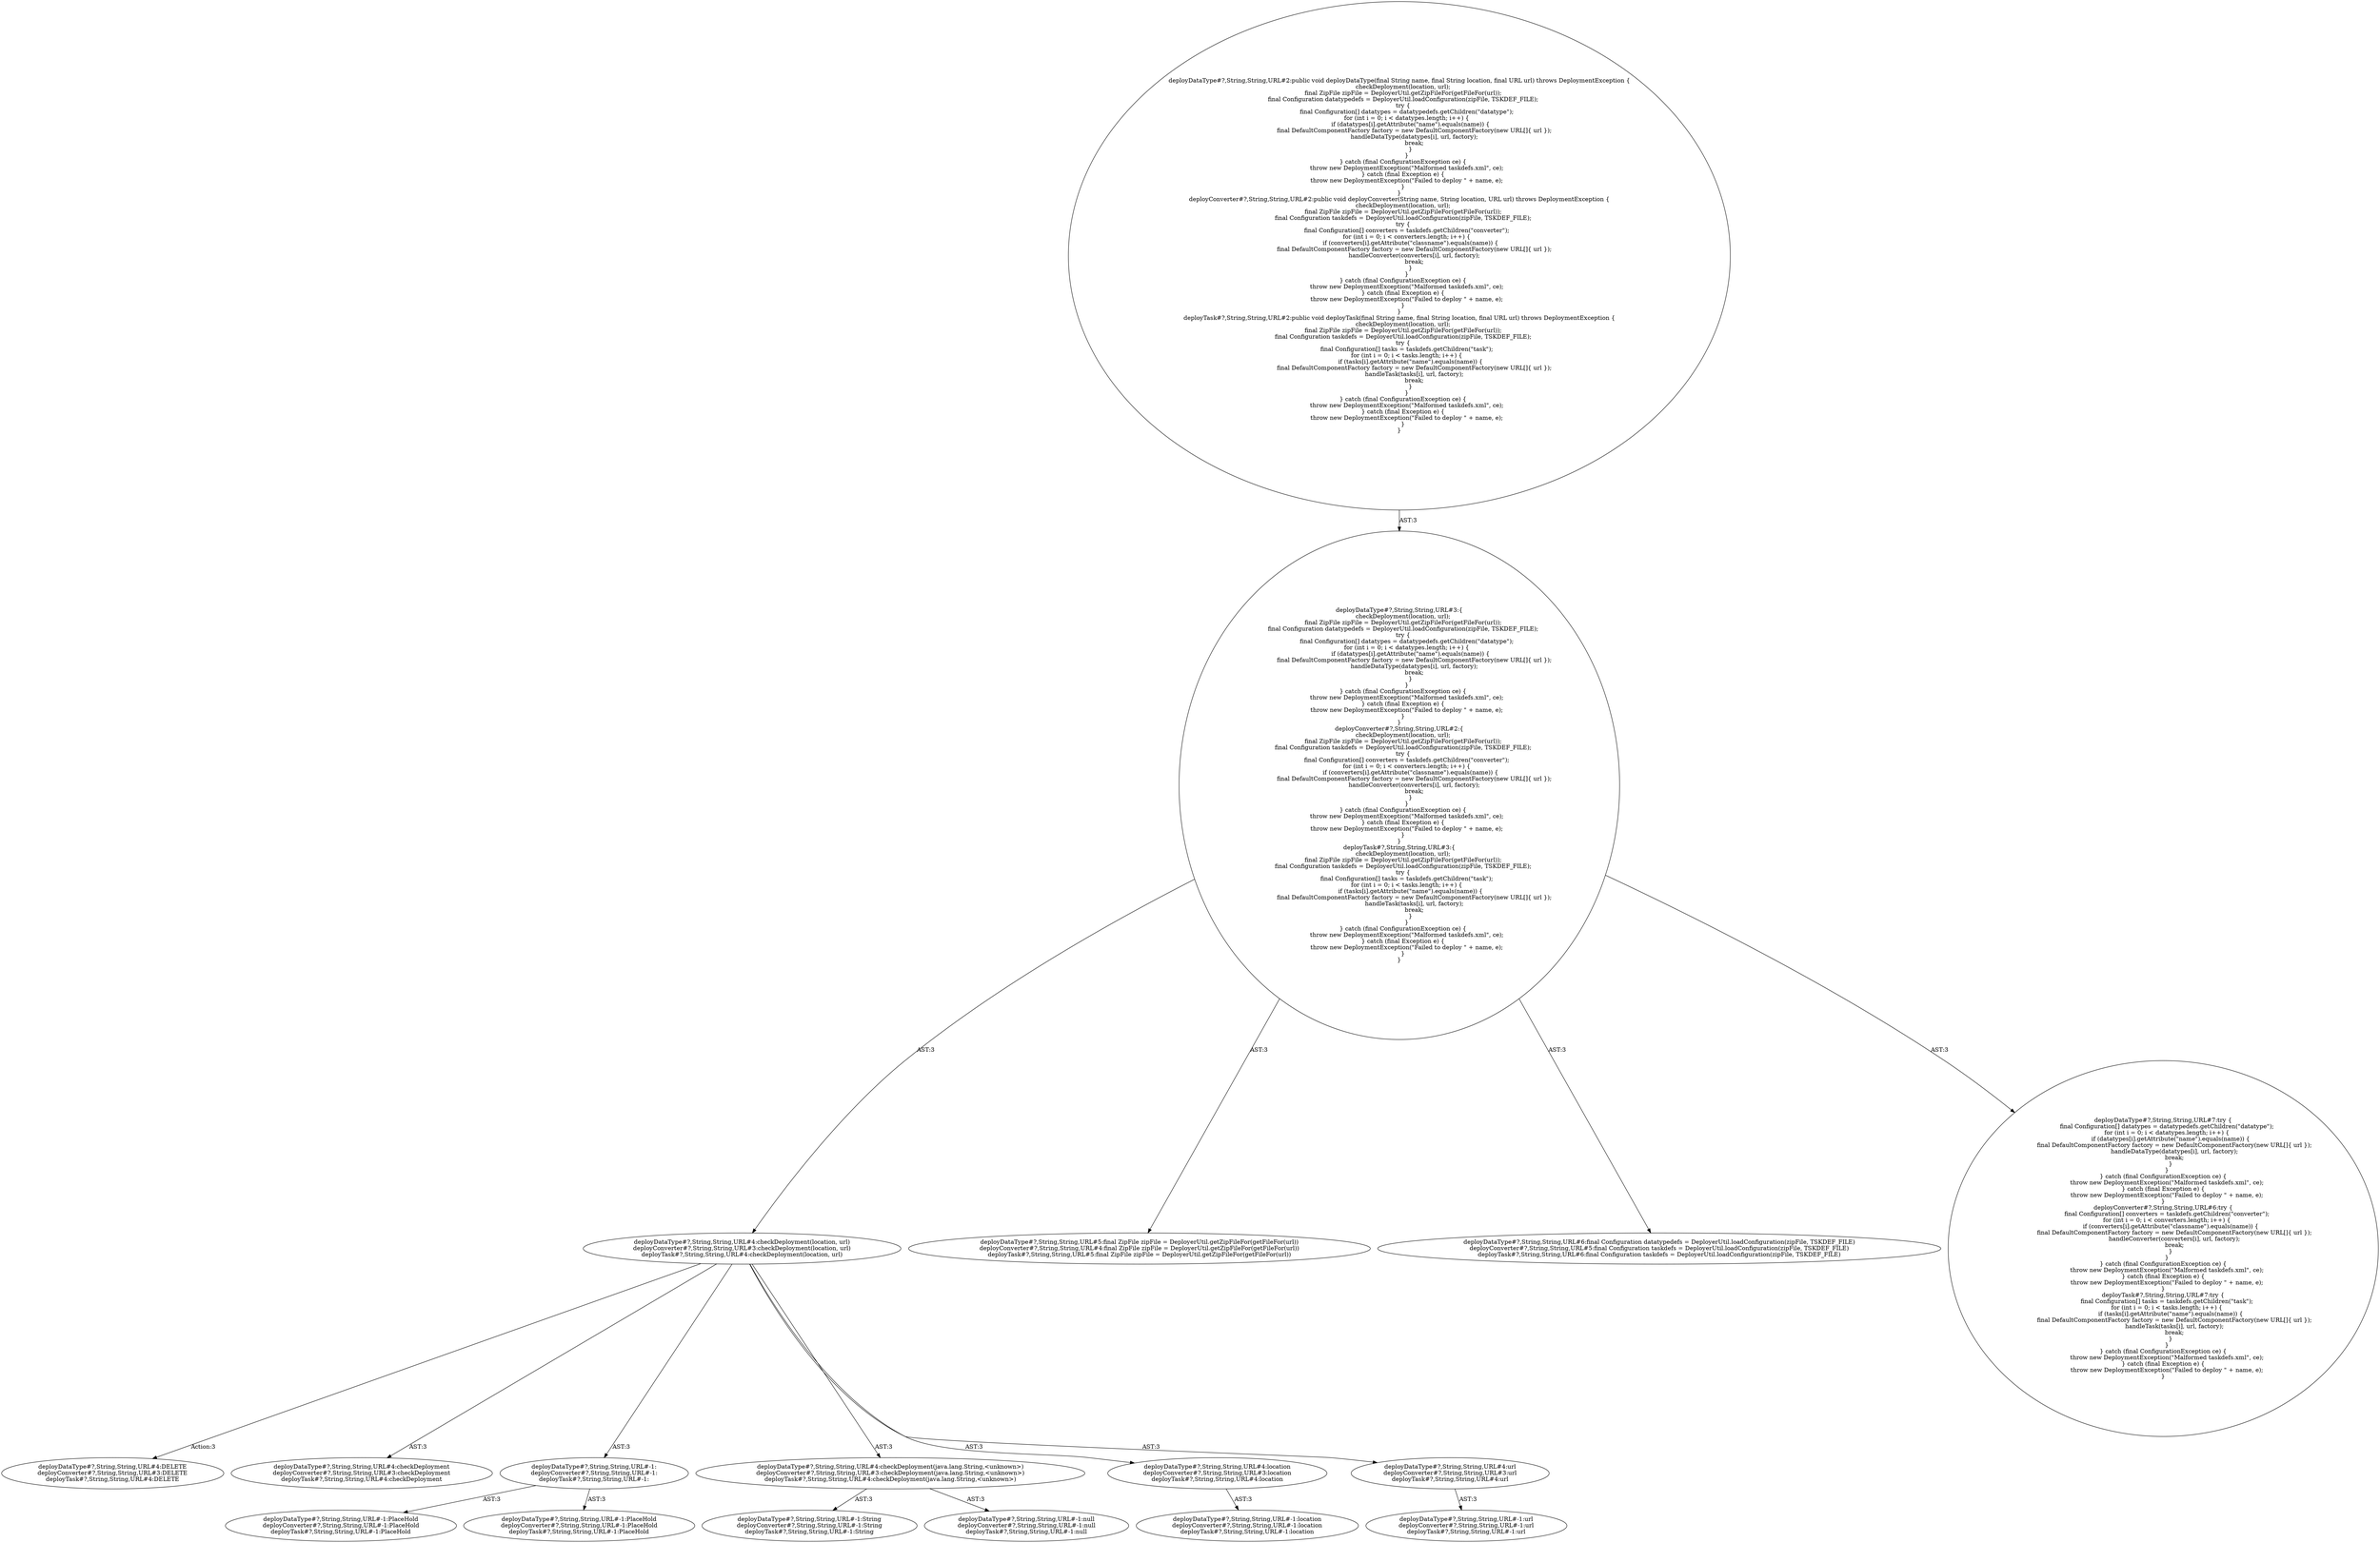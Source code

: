 digraph "Pattern" {
0 [label="deployDataType#?,String,String,URL#4:DELETE
deployConverter#?,String,String,URL#3:DELETE
deployTask#?,String,String,URL#4:DELETE" shape=ellipse]
1 [label="deployDataType#?,String,String,URL#4:checkDeployment(location, url)
deployConverter#?,String,String,URL#3:checkDeployment(location, url)
deployTask#?,String,String,URL#4:checkDeployment(location, url)" shape=ellipse]
2 [label="deployDataType#?,String,String,URL#3:\{
    checkDeployment(location, url);
    final ZipFile zipFile = DeployerUtil.getZipFileFor(getFileFor(url));
    final Configuration datatypedefs = DeployerUtil.loadConfiguration(zipFile, TSKDEF_FILE);
    try \{
        final Configuration[] datatypes = datatypedefs.getChildren(\"datatype\");
        for (int i = 0; i < datatypes.length; i++) \{
            if (datatypes[i].getAttribute(\"name\").equals(name)) \{
                final DefaultComponentFactory factory = new DefaultComponentFactory(new URL[]\{ url \});
                handleDataType(datatypes[i], url, factory);
                break;
            \}
        \}
    \} catch (final ConfigurationException ce) \{
        throw new DeploymentException(\"Malformed taskdefs.xml\", ce);
    \} catch (final Exception e) \{
        throw new DeploymentException(\"Failed to deploy \" + name, e);
    \}
\}
deployConverter#?,String,String,URL#2:\{
    checkDeployment(location, url);
    final ZipFile zipFile = DeployerUtil.getZipFileFor(getFileFor(url));
    final Configuration taskdefs = DeployerUtil.loadConfiguration(zipFile, TSKDEF_FILE);
    try \{
        final Configuration[] converters = taskdefs.getChildren(\"converter\");
        for (int i = 0; i < converters.length; i++) \{
            if (converters[i].getAttribute(\"classname\").equals(name)) \{
                final DefaultComponentFactory factory = new DefaultComponentFactory(new URL[]\{ url \});
                handleConverter(converters[i], url, factory);
                break;
            \}
        \}
    \} catch (final ConfigurationException ce) \{
        throw new DeploymentException(\"Malformed taskdefs.xml\", ce);
    \} catch (final Exception e) \{
        throw new DeploymentException(\"Failed to deploy \" + name, e);
    \}
\}
deployTask#?,String,String,URL#3:\{
    checkDeployment(location, url);
    final ZipFile zipFile = DeployerUtil.getZipFileFor(getFileFor(url));
    final Configuration taskdefs = DeployerUtil.loadConfiguration(zipFile, TSKDEF_FILE);
    try \{
        final Configuration[] tasks = taskdefs.getChildren(\"task\");
        for (int i = 0; i < tasks.length; i++) \{
            if (tasks[i].getAttribute(\"name\").equals(name)) \{
                final DefaultComponentFactory factory = new DefaultComponentFactory(new URL[]\{ url \});
                handleTask(tasks[i], url, factory);
                break;
            \}
        \}
    \} catch (final ConfigurationException ce) \{
        throw new DeploymentException(\"Malformed taskdefs.xml\", ce);
    \} catch (final Exception e) \{
        throw new DeploymentException(\"Failed to deploy \" + name, e);
    \}
\}" shape=ellipse]
3 [label="deployDataType#?,String,String,URL#2:public void deployDataType(final String name, final String location, final URL url) throws DeploymentException \{
    checkDeployment(location, url);
    final ZipFile zipFile = DeployerUtil.getZipFileFor(getFileFor(url));
    final Configuration datatypedefs = DeployerUtil.loadConfiguration(zipFile, TSKDEF_FILE);
    try \{
        final Configuration[] datatypes = datatypedefs.getChildren(\"datatype\");
        for (int i = 0; i < datatypes.length; i++) \{
            if (datatypes[i].getAttribute(\"name\").equals(name)) \{
                final DefaultComponentFactory factory = new DefaultComponentFactory(new URL[]\{ url \});
                handleDataType(datatypes[i], url, factory);
                break;
            \}
        \}
    \} catch (final ConfigurationException ce) \{
        throw new DeploymentException(\"Malformed taskdefs.xml\", ce);
    \} catch (final Exception e) \{
        throw new DeploymentException(\"Failed to deploy \" + name, e);
    \}
\}
deployConverter#?,String,String,URL#2:public void deployConverter(String name, String location, URL url) throws DeploymentException \{
    checkDeployment(location, url);
    final ZipFile zipFile = DeployerUtil.getZipFileFor(getFileFor(url));
    final Configuration taskdefs = DeployerUtil.loadConfiguration(zipFile, TSKDEF_FILE);
    try \{
        final Configuration[] converters = taskdefs.getChildren(\"converter\");
        for (int i = 0; i < converters.length; i++) \{
            if (converters[i].getAttribute(\"classname\").equals(name)) \{
                final DefaultComponentFactory factory = new DefaultComponentFactory(new URL[]\{ url \});
                handleConverter(converters[i], url, factory);
                break;
            \}
        \}
    \} catch (final ConfigurationException ce) \{
        throw new DeploymentException(\"Malformed taskdefs.xml\", ce);
    \} catch (final Exception e) \{
        throw new DeploymentException(\"Failed to deploy \" + name, e);
    \}
\}
deployTask#?,String,String,URL#2:public void deployTask(final String name, final String location, final URL url) throws DeploymentException \{
    checkDeployment(location, url);
    final ZipFile zipFile = DeployerUtil.getZipFileFor(getFileFor(url));
    final Configuration taskdefs = DeployerUtil.loadConfiguration(zipFile, TSKDEF_FILE);
    try \{
        final Configuration[] tasks = taskdefs.getChildren(\"task\");
        for (int i = 0; i < tasks.length; i++) \{
            if (tasks[i].getAttribute(\"name\").equals(name)) \{
                final DefaultComponentFactory factory = new DefaultComponentFactory(new URL[]\{ url \});
                handleTask(tasks[i], url, factory);
                break;
            \}
        \}
    \} catch (final ConfigurationException ce) \{
        throw new DeploymentException(\"Malformed taskdefs.xml\", ce);
    \} catch (final Exception e) \{
        throw new DeploymentException(\"Failed to deploy \" + name, e);
    \}
\}" shape=ellipse]
4 [label="deployDataType#?,String,String,URL#5:final ZipFile zipFile = DeployerUtil.getZipFileFor(getFileFor(url))
deployConverter#?,String,String,URL#4:final ZipFile zipFile = DeployerUtil.getZipFileFor(getFileFor(url))
deployTask#?,String,String,URL#5:final ZipFile zipFile = DeployerUtil.getZipFileFor(getFileFor(url))" shape=ellipse]
5 [label="deployDataType#?,String,String,URL#6:final Configuration datatypedefs = DeployerUtil.loadConfiguration(zipFile, TSKDEF_FILE)
deployConverter#?,String,String,URL#5:final Configuration taskdefs = DeployerUtil.loadConfiguration(zipFile, TSKDEF_FILE)
deployTask#?,String,String,URL#6:final Configuration taskdefs = DeployerUtil.loadConfiguration(zipFile, TSKDEF_FILE)" shape=ellipse]
6 [label="deployDataType#?,String,String,URL#7:try \{
    final Configuration[] datatypes = datatypedefs.getChildren(\"datatype\");
    for (int i = 0; i < datatypes.length; i++) \{
        if (datatypes[i].getAttribute(\"name\").equals(name)) \{
            final DefaultComponentFactory factory = new DefaultComponentFactory(new URL[]\{ url \});
            handleDataType(datatypes[i], url, factory);
            break;
        \}
    \}
\} catch (final ConfigurationException ce) \{
    throw new DeploymentException(\"Malformed taskdefs.xml\", ce);
\} catch (final Exception e) \{
    throw new DeploymentException(\"Failed to deploy \" + name, e);
\}
deployConverter#?,String,String,URL#6:try \{
    final Configuration[] converters = taskdefs.getChildren(\"converter\");
    for (int i = 0; i < converters.length; i++) \{
        if (converters[i].getAttribute(\"classname\").equals(name)) \{
            final DefaultComponentFactory factory = new DefaultComponentFactory(new URL[]\{ url \});
            handleConverter(converters[i], url, factory);
            break;
        \}
    \}
\} catch (final ConfigurationException ce) \{
    throw new DeploymentException(\"Malformed taskdefs.xml\", ce);
\} catch (final Exception e) \{
    throw new DeploymentException(\"Failed to deploy \" + name, e);
\}
deployTask#?,String,String,URL#7:try \{
    final Configuration[] tasks = taskdefs.getChildren(\"task\");
    for (int i = 0; i < tasks.length; i++) \{
        if (tasks[i].getAttribute(\"name\").equals(name)) \{
            final DefaultComponentFactory factory = new DefaultComponentFactory(new URL[]\{ url \});
            handleTask(tasks[i], url, factory);
            break;
        \}
    \}
\} catch (final ConfigurationException ce) \{
    throw new DeploymentException(\"Malformed taskdefs.xml\", ce);
\} catch (final Exception e) \{
    throw new DeploymentException(\"Failed to deploy \" + name, e);
\}" shape=ellipse]
7 [label="deployDataType#?,String,String,URL#4:checkDeployment
deployConverter#?,String,String,URL#3:checkDeployment
deployTask#?,String,String,URL#4:checkDeployment" shape=ellipse]
8 [label="deployDataType#?,String,String,URL#-1:
deployConverter#?,String,String,URL#-1:
deployTask#?,String,String,URL#-1:" shape=ellipse]
9 [label="deployDataType#?,String,String,URL#-1:PlaceHold
deployConverter#?,String,String,URL#-1:PlaceHold
deployTask#?,String,String,URL#-1:PlaceHold" shape=ellipse]
10 [label="deployDataType#?,String,String,URL#-1:PlaceHold
deployConverter#?,String,String,URL#-1:PlaceHold
deployTask#?,String,String,URL#-1:PlaceHold" shape=ellipse]
11 [label="deployDataType#?,String,String,URL#4:checkDeployment(java.lang.String,<unknown>)
deployConverter#?,String,String,URL#3:checkDeployment(java.lang.String,<unknown>)
deployTask#?,String,String,URL#4:checkDeployment(java.lang.String,<unknown>)" shape=ellipse]
12 [label="deployDataType#?,String,String,URL#-1:String
deployConverter#?,String,String,URL#-1:String
deployTask#?,String,String,URL#-1:String" shape=ellipse]
13 [label="deployDataType#?,String,String,URL#-1:null
deployConverter#?,String,String,URL#-1:null
deployTask#?,String,String,URL#-1:null" shape=ellipse]
14 [label="deployDataType#?,String,String,URL#4:location
deployConverter#?,String,String,URL#3:location
deployTask#?,String,String,URL#4:location" shape=ellipse]
15 [label="deployDataType#?,String,String,URL#-1:location
deployConverter#?,String,String,URL#-1:location
deployTask#?,String,String,URL#-1:location" shape=ellipse]
16 [label="deployDataType#?,String,String,URL#4:url
deployConverter#?,String,String,URL#3:url
deployTask#?,String,String,URL#4:url" shape=ellipse]
17 [label="deployDataType#?,String,String,URL#-1:url
deployConverter#?,String,String,URL#-1:url
deployTask#?,String,String,URL#-1:url" shape=ellipse]
1 -> 0 [label="Action:3"];
1 -> 7 [label="AST:3"];
1 -> 8 [label="AST:3"];
1 -> 11 [label="AST:3"];
1 -> 14 [label="AST:3"];
1 -> 16 [label="AST:3"];
2 -> 1 [label="AST:3"];
2 -> 4 [label="AST:3"];
2 -> 5 [label="AST:3"];
2 -> 6 [label="AST:3"];
3 -> 2 [label="AST:3"];
8 -> 9 [label="AST:3"];
8 -> 10 [label="AST:3"];
11 -> 12 [label="AST:3"];
11 -> 13 [label="AST:3"];
14 -> 15 [label="AST:3"];
16 -> 17 [label="AST:3"];
}